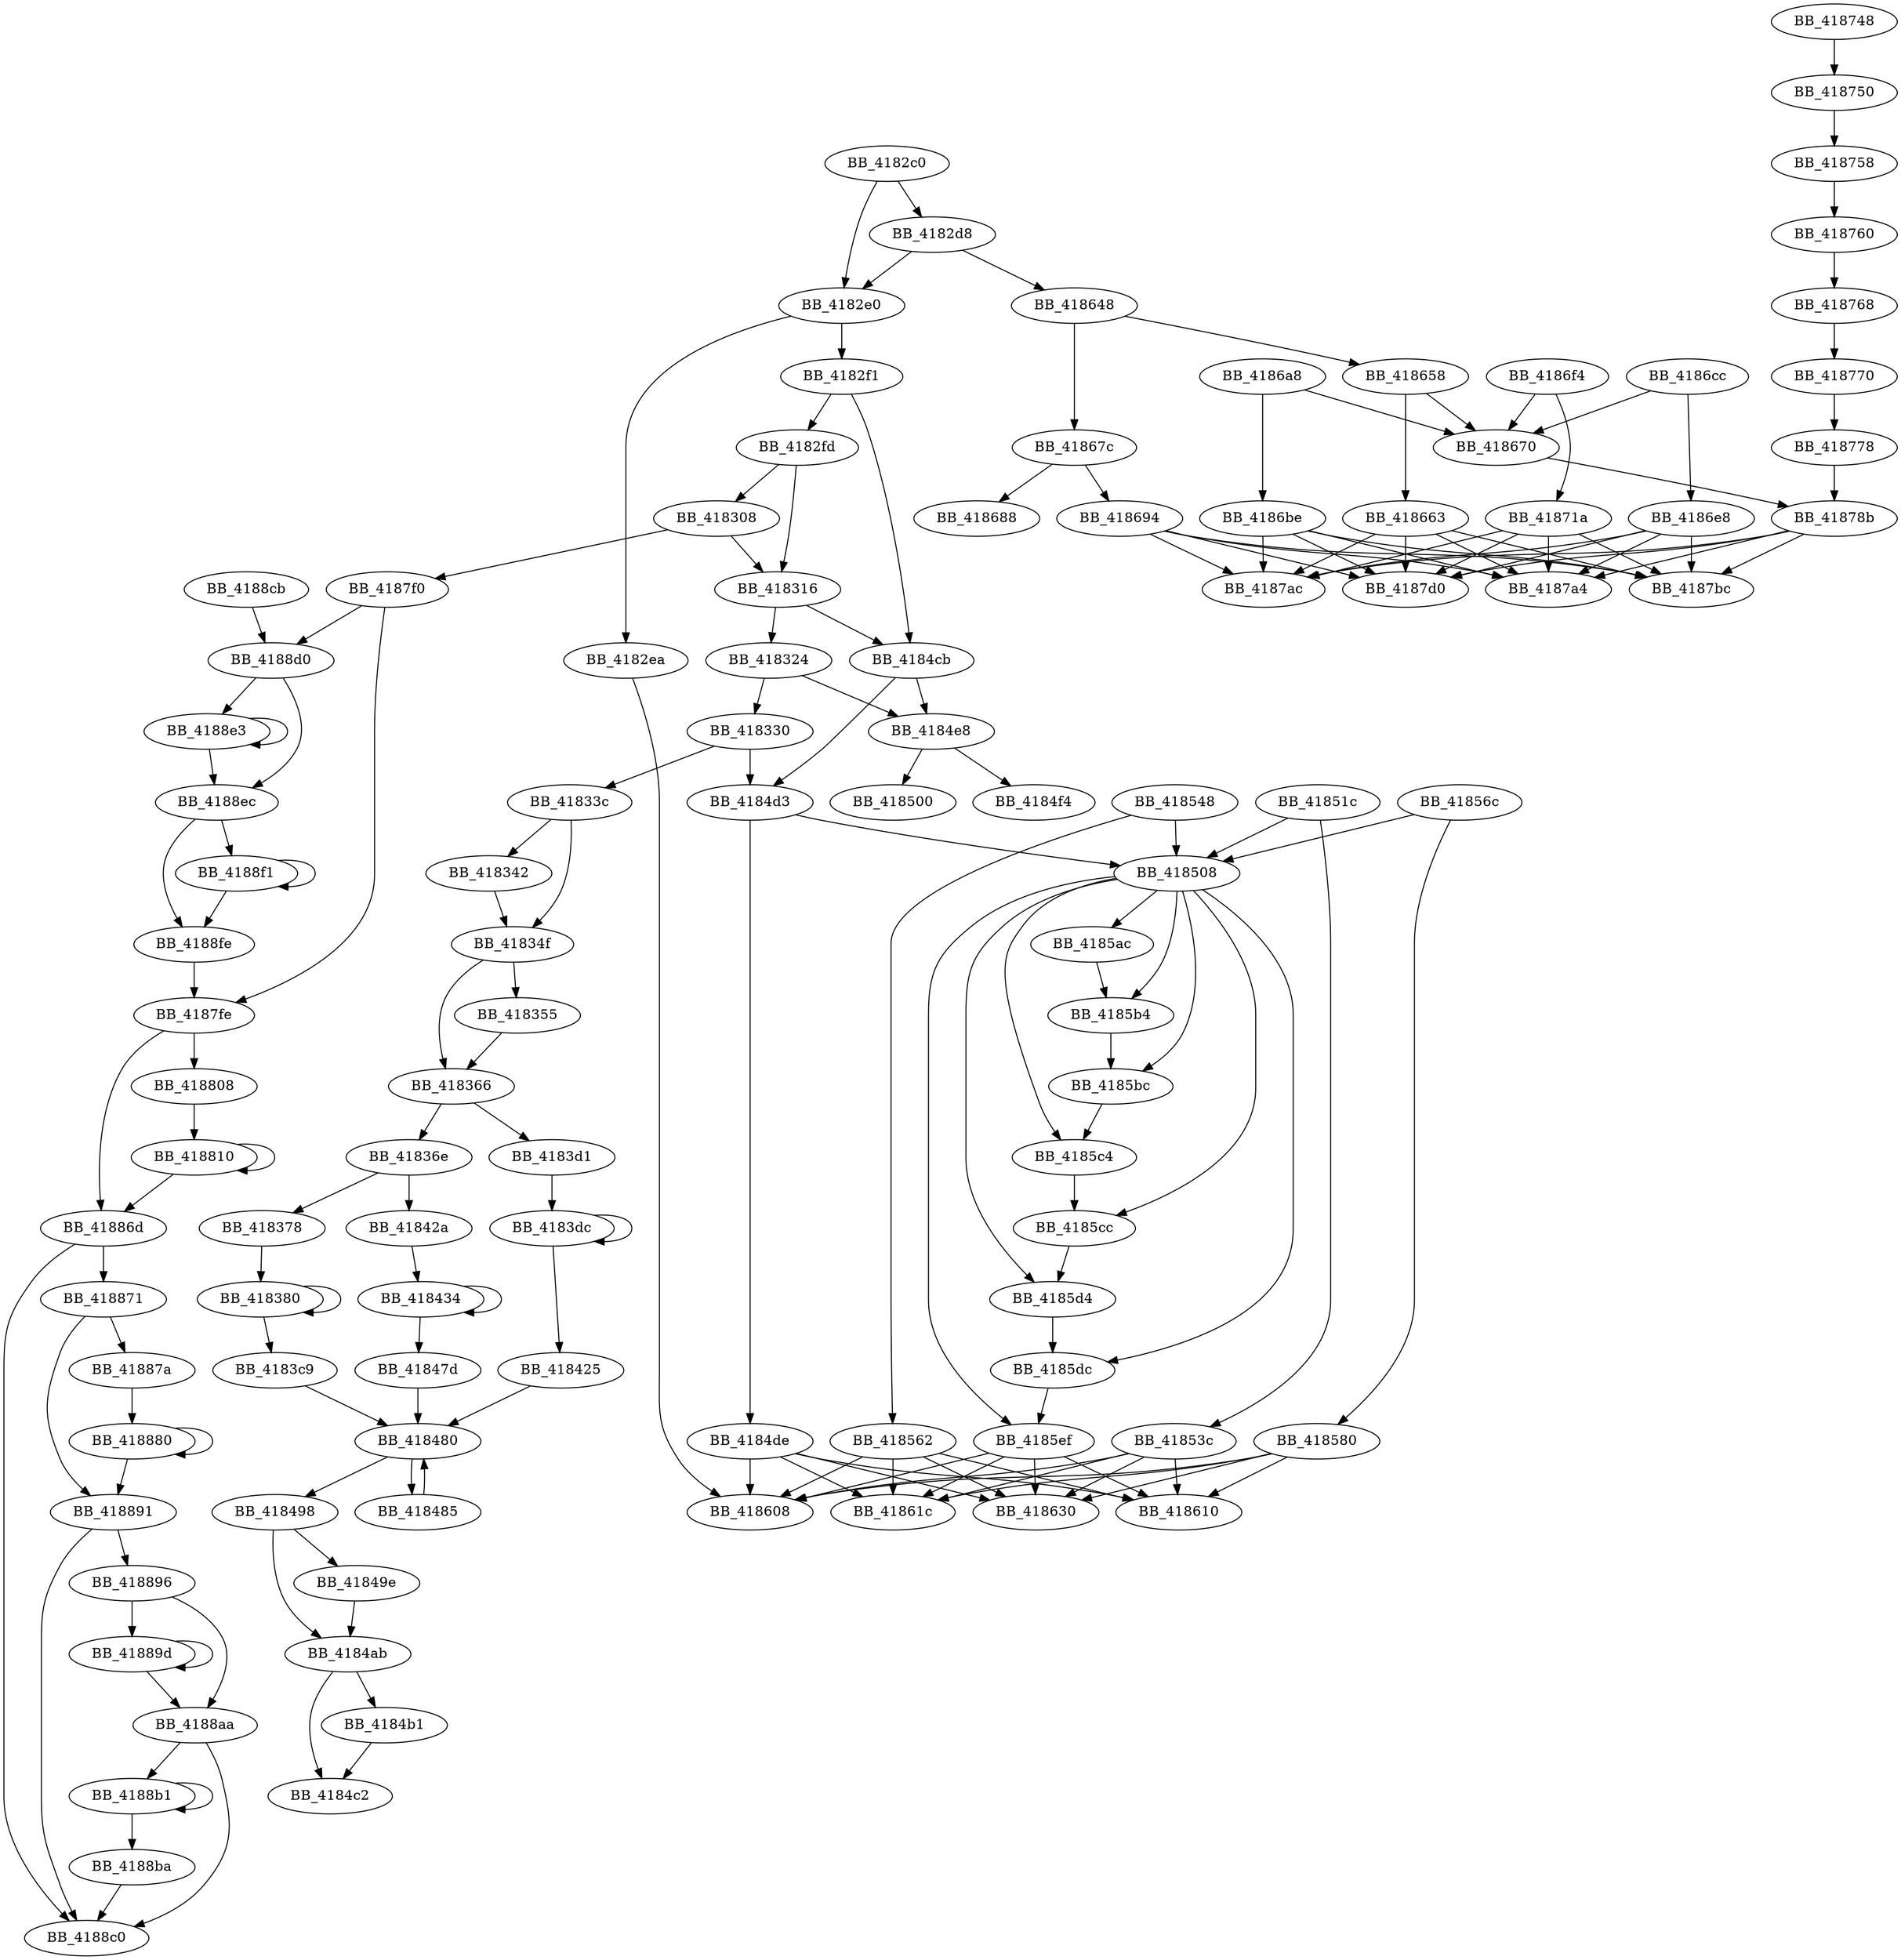 DiGraph _memmove_0{
BB_4182c0->BB_4182d8
BB_4182c0->BB_4182e0
BB_4182d8->BB_4182e0
BB_4182d8->BB_418648
BB_4182e0->BB_4182ea
BB_4182e0->BB_4182f1
BB_4182ea->BB_418608
BB_4182f1->BB_4182fd
BB_4182f1->BB_4184cb
BB_4182fd->BB_418308
BB_4182fd->BB_418316
BB_418308->BB_418316
BB_418308->BB_4187f0
BB_418316->BB_418324
BB_418316->BB_4184cb
BB_418324->BB_418330
BB_418324->BB_4184e8
BB_418330->BB_41833c
BB_418330->BB_4184d3
BB_41833c->BB_418342
BB_41833c->BB_41834f
BB_418342->BB_41834f
BB_41834f->BB_418355
BB_41834f->BB_418366
BB_418355->BB_418366
BB_418366->BB_41836e
BB_418366->BB_4183d1
BB_41836e->BB_418378
BB_41836e->BB_41842a
BB_418378->BB_418380
BB_418380->BB_418380
BB_418380->BB_4183c9
BB_4183c9->BB_418480
BB_4183d1->BB_4183dc
BB_4183dc->BB_4183dc
BB_4183dc->BB_418425
BB_418425->BB_418480
BB_41842a->BB_418434
BB_418434->BB_418434
BB_418434->BB_41847d
BB_41847d->BB_418480
BB_418480->BB_418485
BB_418480->BB_418498
BB_418485->BB_418480
BB_418498->BB_41849e
BB_418498->BB_4184ab
BB_41849e->BB_4184ab
BB_4184ab->BB_4184b1
BB_4184ab->BB_4184c2
BB_4184b1->BB_4184c2
BB_4184cb->BB_4184d3
BB_4184cb->BB_4184e8
BB_4184d3->BB_4184de
BB_4184d3->BB_418508
BB_4184de->BB_418608
BB_4184de->BB_418610
BB_4184de->BB_41861c
BB_4184de->BB_418630
BB_4184e8->BB_4184f4
BB_4184e8->BB_418500
BB_418508->BB_4185ac
BB_418508->BB_4185b4
BB_418508->BB_4185bc
BB_418508->BB_4185c4
BB_418508->BB_4185cc
BB_418508->BB_4185d4
BB_418508->BB_4185dc
BB_418508->BB_4185ef
BB_41851c->BB_418508
BB_41851c->BB_41853c
BB_41853c->BB_418608
BB_41853c->BB_418610
BB_41853c->BB_41861c
BB_41853c->BB_418630
BB_418548->BB_418508
BB_418548->BB_418562
BB_418562->BB_418608
BB_418562->BB_418610
BB_418562->BB_41861c
BB_418562->BB_418630
BB_41856c->BB_418508
BB_41856c->BB_418580
BB_418580->BB_418608
BB_418580->BB_418610
BB_418580->BB_41861c
BB_418580->BB_418630
BB_4185ac->BB_4185b4
BB_4185b4->BB_4185bc
BB_4185bc->BB_4185c4
BB_4185c4->BB_4185cc
BB_4185cc->BB_4185d4
BB_4185d4->BB_4185dc
BB_4185dc->BB_4185ef
BB_4185ef->BB_418608
BB_4185ef->BB_418610
BB_4185ef->BB_41861c
BB_4185ef->BB_418630
BB_418648->BB_418658
BB_418648->BB_41867c
BB_418658->BB_418663
BB_418658->BB_418670
BB_418663->BB_4187a4
BB_418663->BB_4187ac
BB_418663->BB_4187bc
BB_418663->BB_4187d0
BB_418670->BB_41878b
BB_41867c->BB_418688
BB_41867c->BB_418694
BB_418694->BB_4187a4
BB_418694->BB_4187ac
BB_418694->BB_4187bc
BB_418694->BB_4187d0
BB_4186a8->BB_418670
BB_4186a8->BB_4186be
BB_4186be->BB_4187a4
BB_4186be->BB_4187ac
BB_4186be->BB_4187bc
BB_4186be->BB_4187d0
BB_4186cc->BB_418670
BB_4186cc->BB_4186e8
BB_4186e8->BB_4187a4
BB_4186e8->BB_4187ac
BB_4186e8->BB_4187bc
BB_4186e8->BB_4187d0
BB_4186f4->BB_418670
BB_4186f4->BB_41871a
BB_41871a->BB_4187a4
BB_41871a->BB_4187ac
BB_41871a->BB_4187bc
BB_41871a->BB_4187d0
BB_418748->BB_418750
BB_418750->BB_418758
BB_418758->BB_418760
BB_418760->BB_418768
BB_418768->BB_418770
BB_418770->BB_418778
BB_418778->BB_41878b
BB_41878b->BB_4187a4
BB_41878b->BB_4187ac
BB_41878b->BB_4187bc
BB_41878b->BB_4187d0
BB_4187f0->BB_4187fe
BB_4187f0->BB_4188d0
BB_4187fe->BB_418808
BB_4187fe->BB_41886d
BB_418808->BB_418810
BB_418810->BB_418810
BB_418810->BB_41886d
BB_41886d->BB_418871
BB_41886d->BB_4188c0
BB_418871->BB_41887a
BB_418871->BB_418891
BB_41887a->BB_418880
BB_418880->BB_418880
BB_418880->BB_418891
BB_418891->BB_418896
BB_418891->BB_4188c0
BB_418896->BB_41889d
BB_418896->BB_4188aa
BB_41889d->BB_41889d
BB_41889d->BB_4188aa
BB_4188aa->BB_4188b1
BB_4188aa->BB_4188c0
BB_4188b1->BB_4188b1
BB_4188b1->BB_4188ba
BB_4188ba->BB_4188c0
BB_4188cb->BB_4188d0
BB_4188d0->BB_4188e3
BB_4188d0->BB_4188ec
BB_4188e3->BB_4188e3
BB_4188e3->BB_4188ec
BB_4188ec->BB_4188f1
BB_4188ec->BB_4188fe
BB_4188f1->BB_4188f1
BB_4188f1->BB_4188fe
BB_4188fe->BB_4187fe
}
